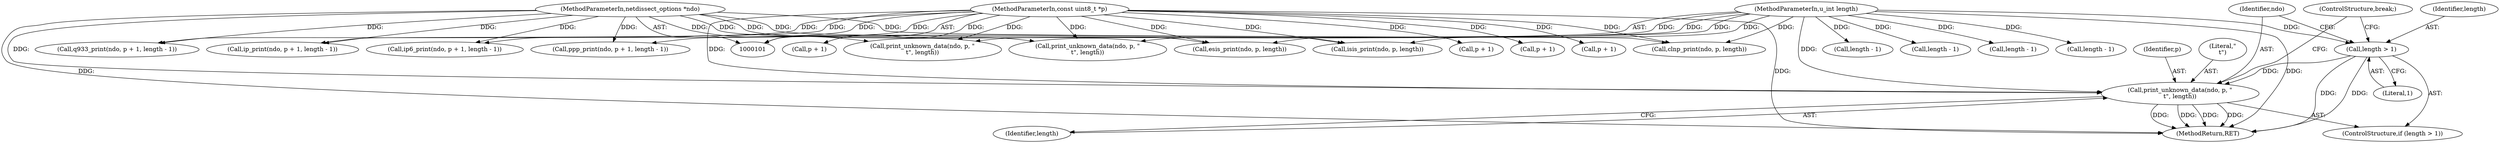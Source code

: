 digraph "0_tcpdump_1dcd10aceabbc03bf571ea32b892c522cbe923de_4@pointer" {
"1000255" [label="(Call,print_unknown_data(ndo, p, \"\n\t\", length))"];
"1000102" [label="(MethodParameterIn,netdissect_options *ndo)"];
"1000103" [label="(MethodParameterIn,const uint8_t *p)"];
"1000252" [label="(Call,length > 1)"];
"1000104" [label="(MethodParameterIn,u_int length)"];
"1000145" [label="(Call,print_unknown_data(ndo, p, \"\n\t\", length))"];
"1000221" [label="(Call,length - 1)"];
"1000218" [label="(Call,p + 1)"];
"1000186" [label="(Call,q933_print(ndo, p + 1, length - 1))"];
"1000196" [label="(Call,ip_print(ndo, p + 1, length - 1))"];
"1000256" [label="(Identifier,ndo)"];
"1000188" [label="(Call,p + 1)"];
"1000211" [label="(Call,length - 1)"];
"1000208" [label="(Call,p + 1)"];
"1000261" [label="(MethodReturn,RET)"];
"1000253" [label="(Identifier,length)"];
"1000254" [label="(Literal,1)"];
"1000206" [label="(Call,ip6_print(ndo, p + 1, length - 1))"];
"1000191" [label="(Call,length - 1)"];
"1000164" [label="(Call,print_unknown_data(ndo, p, \"\n\t\", length))"];
"1000152" [label="(Call,esis_print(ndo, p, length))"];
"1000260" [label="(ControlStructure,break;)"];
"1000160" [label="(Call,isis_print(ndo, p, length))"];
"1000216" [label="(Call,ppp_print(ndo, p + 1, length - 1))"];
"1000104" [label="(MethodParameterIn,u_int length)"];
"1000257" [label="(Identifier,p)"];
"1000255" [label="(Call,print_unknown_data(ndo, p, \"\n\t\", length))"];
"1000198" [label="(Call,p + 1)"];
"1000259" [label="(Identifier,length)"];
"1000258" [label="(Literal,\"\n\t\")"];
"1000102" [label="(MethodParameterIn,netdissect_options *ndo)"];
"1000201" [label="(Call,length - 1)"];
"1000141" [label="(Call,clnp_print(ndo, p, length))"];
"1000251" [label="(ControlStructure,if (length > 1))"];
"1000103" [label="(MethodParameterIn,const uint8_t *p)"];
"1000252" [label="(Call,length > 1)"];
"1000255" -> "1000251"  [label="AST: "];
"1000255" -> "1000259"  [label="CFG: "];
"1000256" -> "1000255"  [label="AST: "];
"1000257" -> "1000255"  [label="AST: "];
"1000258" -> "1000255"  [label="AST: "];
"1000259" -> "1000255"  [label="AST: "];
"1000260" -> "1000255"  [label="CFG: "];
"1000255" -> "1000261"  [label="DDG: "];
"1000255" -> "1000261"  [label="DDG: "];
"1000255" -> "1000261"  [label="DDG: "];
"1000255" -> "1000261"  [label="DDG: "];
"1000102" -> "1000255"  [label="DDG: "];
"1000103" -> "1000255"  [label="DDG: "];
"1000252" -> "1000255"  [label="DDG: "];
"1000104" -> "1000255"  [label="DDG: "];
"1000102" -> "1000101"  [label="AST: "];
"1000102" -> "1000261"  [label="DDG: "];
"1000102" -> "1000141"  [label="DDG: "];
"1000102" -> "1000145"  [label="DDG: "];
"1000102" -> "1000152"  [label="DDG: "];
"1000102" -> "1000160"  [label="DDG: "];
"1000102" -> "1000164"  [label="DDG: "];
"1000102" -> "1000186"  [label="DDG: "];
"1000102" -> "1000196"  [label="DDG: "];
"1000102" -> "1000206"  [label="DDG: "];
"1000102" -> "1000216"  [label="DDG: "];
"1000103" -> "1000101"  [label="AST: "];
"1000103" -> "1000261"  [label="DDG: "];
"1000103" -> "1000141"  [label="DDG: "];
"1000103" -> "1000145"  [label="DDG: "];
"1000103" -> "1000152"  [label="DDG: "];
"1000103" -> "1000160"  [label="DDG: "];
"1000103" -> "1000164"  [label="DDG: "];
"1000103" -> "1000186"  [label="DDG: "];
"1000103" -> "1000188"  [label="DDG: "];
"1000103" -> "1000196"  [label="DDG: "];
"1000103" -> "1000198"  [label="DDG: "];
"1000103" -> "1000206"  [label="DDG: "];
"1000103" -> "1000208"  [label="DDG: "];
"1000103" -> "1000216"  [label="DDG: "];
"1000103" -> "1000218"  [label="DDG: "];
"1000252" -> "1000251"  [label="AST: "];
"1000252" -> "1000254"  [label="CFG: "];
"1000253" -> "1000252"  [label="AST: "];
"1000254" -> "1000252"  [label="AST: "];
"1000256" -> "1000252"  [label="CFG: "];
"1000260" -> "1000252"  [label="CFG: "];
"1000252" -> "1000261"  [label="DDG: "];
"1000252" -> "1000261"  [label="DDG: "];
"1000104" -> "1000252"  [label="DDG: "];
"1000104" -> "1000101"  [label="AST: "];
"1000104" -> "1000261"  [label="DDG: "];
"1000104" -> "1000141"  [label="DDG: "];
"1000104" -> "1000145"  [label="DDG: "];
"1000104" -> "1000152"  [label="DDG: "];
"1000104" -> "1000160"  [label="DDG: "];
"1000104" -> "1000164"  [label="DDG: "];
"1000104" -> "1000191"  [label="DDG: "];
"1000104" -> "1000201"  [label="DDG: "];
"1000104" -> "1000211"  [label="DDG: "];
"1000104" -> "1000221"  [label="DDG: "];
}
